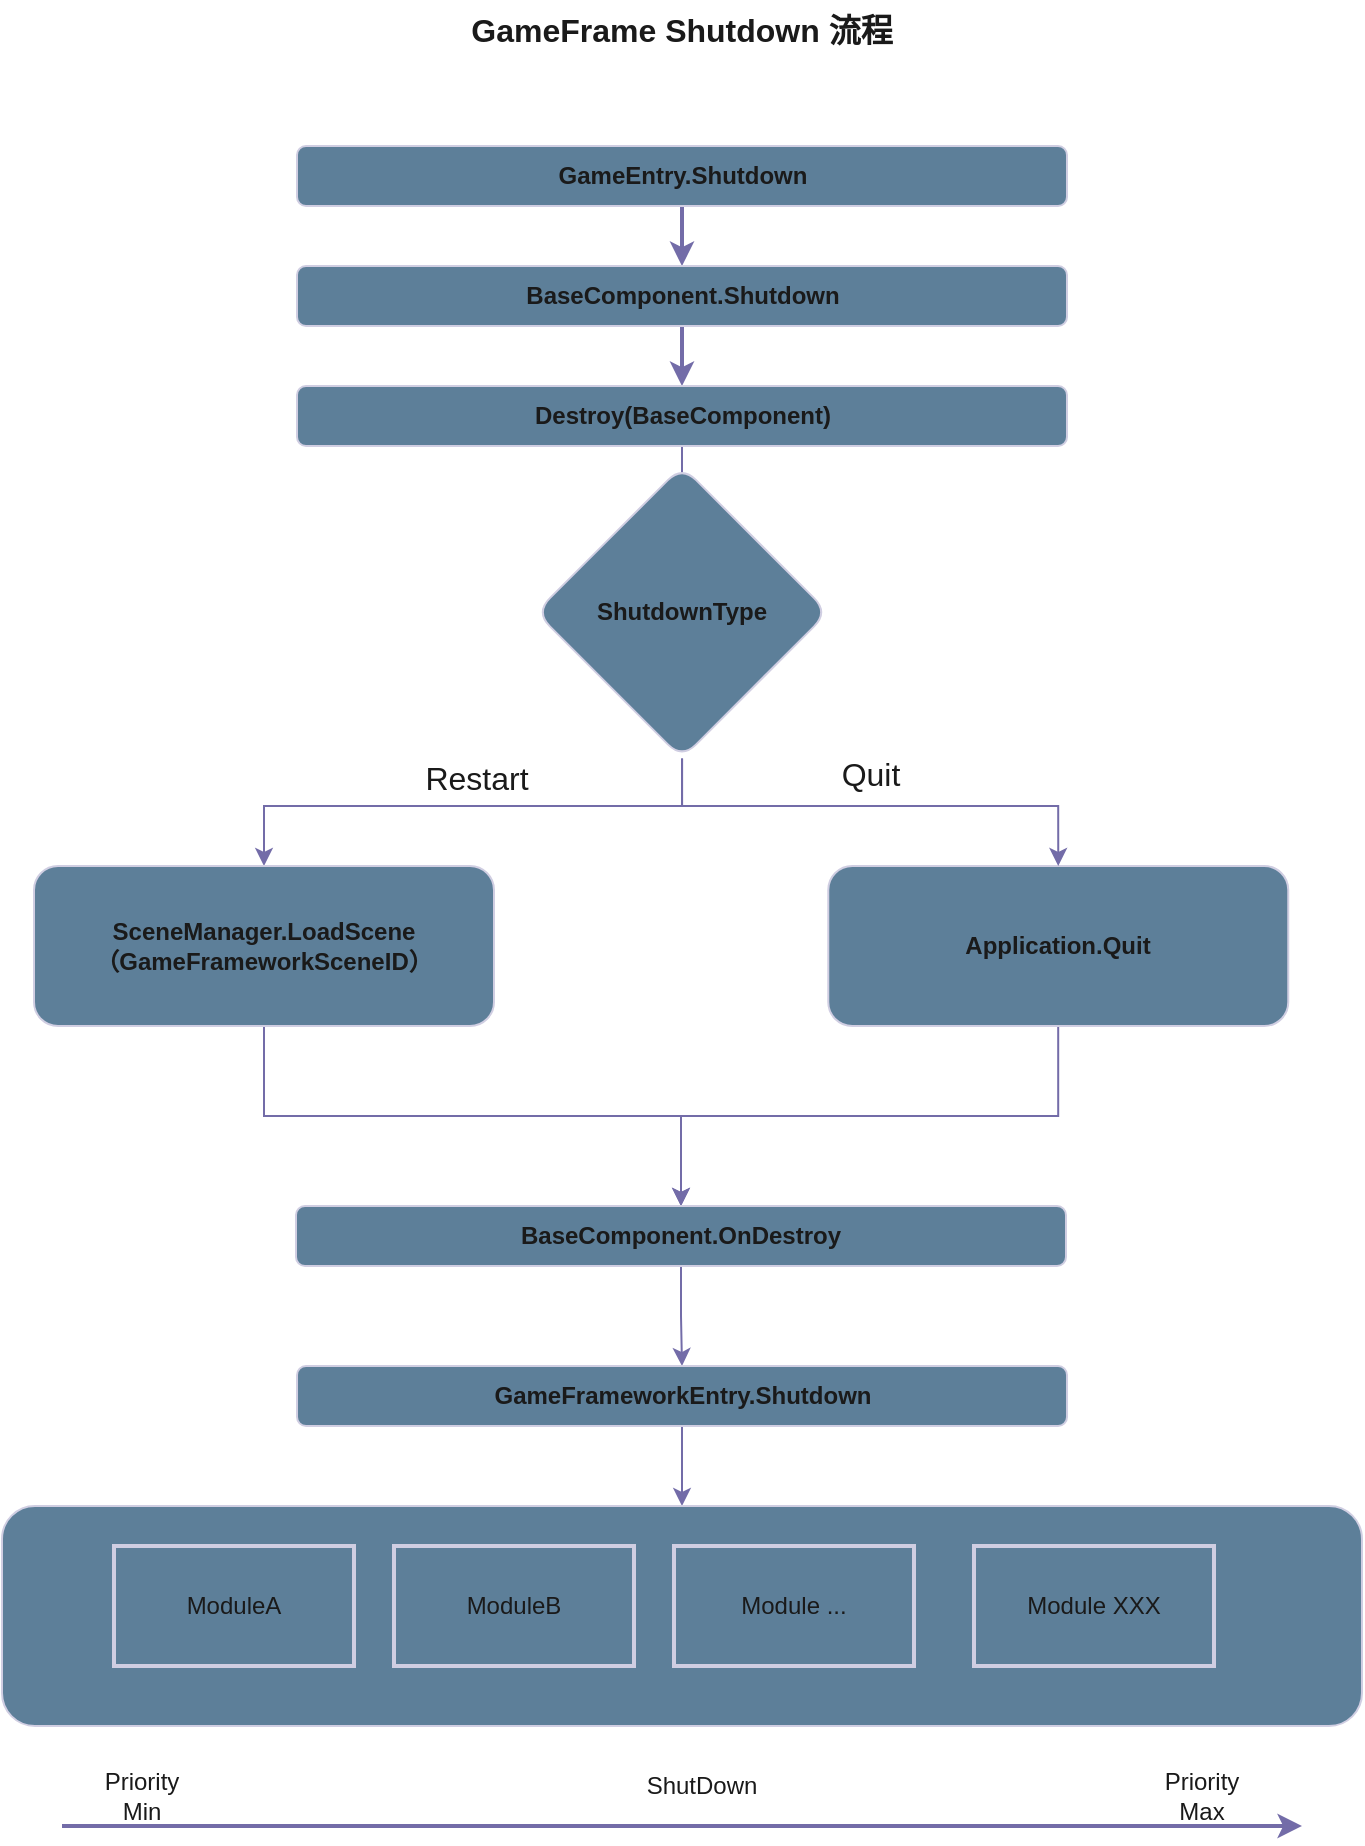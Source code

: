 <mxfile version="22.1.21" type="github">
  <diagram name="第 1 页" id="Tedosu7afwNG7RKQk8Hq">
    <mxGraphModel dx="1343" dy="707" grid="1" gridSize="10" guides="1" tooltips="1" connect="1" arrows="1" fold="1" page="1" pageScale="1" pageWidth="827" pageHeight="1169" math="0" shadow="0">
      <root>
        <mxCell id="0" />
        <mxCell id="1" parent="0" />
        <mxCell id="3FuoSJt0fEVnfwObl9US-1" value="GameFrame Shutdown&amp;nbsp;流程" style="text;html=1;align=center;verticalAlign=middle;whiteSpace=wrap;rounded=1;labelBackgroundColor=none;fontStyle=1;fontSize=16;strokeWidth=2;fontColor=#1A1A1A;strokeColor=none;" vertex="1" parent="1">
          <mxGeometry x="292" y="7" width="244" height="30" as="geometry" />
        </mxCell>
        <mxCell id="3FuoSJt0fEVnfwObl9US-2" value="" style="edgeStyle=orthogonalEdgeStyle;rounded=0;orthogonalLoop=1;jettySize=auto;html=1;entryX=0.5;entryY=0;entryDx=0;entryDy=0;labelBackgroundColor=none;fontColor=default;strokeWidth=2;strokeColor=#736CA8;" edge="1" parent="1" source="3FuoSJt0fEVnfwObl9US-3" target="3FuoSJt0fEVnfwObl9US-5">
          <mxGeometry relative="1" as="geometry" />
        </mxCell>
        <mxCell id="3FuoSJt0fEVnfwObl9US-3" value="GameEntry.Shutdown" style="rounded=1;whiteSpace=wrap;html=1;labelBackgroundColor=none;fontStyle=1;strokeWidth=1;fontColor=#1A1A1A;strokeColor=#D0CEE2;fillColor=#5D7F99;" vertex="1" parent="1">
          <mxGeometry x="221.5" y="80" width="385" height="30" as="geometry" />
        </mxCell>
        <mxCell id="3FuoSJt0fEVnfwObl9US-4" value="" style="edgeStyle=orthogonalEdgeStyle;rounded=0;orthogonalLoop=1;jettySize=auto;html=1;labelBackgroundColor=none;fontColor=default;strokeWidth=2;strokeColor=#736CA8;" edge="1" parent="1" source="3FuoSJt0fEVnfwObl9US-5" target="3FuoSJt0fEVnfwObl9US-7">
          <mxGeometry relative="1" as="geometry" />
        </mxCell>
        <mxCell id="3FuoSJt0fEVnfwObl9US-5" value="BaseComponent.Shutdown" style="rounded=1;whiteSpace=wrap;html=1;labelBackgroundColor=none;fontStyle=1;strokeWidth=1;fontColor=#1A1A1A;strokeColor=#D0CEE2;fillColor=#5D7F99;" vertex="1" parent="1">
          <mxGeometry x="221.5" y="140" width="385" height="30" as="geometry" />
        </mxCell>
        <mxCell id="3FuoSJt0fEVnfwObl9US-21" value="" style="edgeStyle=orthogonalEdgeStyle;rounded=0;orthogonalLoop=1;jettySize=auto;html=1;labelBackgroundColor=none;strokeColor=#736CA8;fontColor=default;" edge="1" parent="1" source="3FuoSJt0fEVnfwObl9US-7" target="3FuoSJt0fEVnfwObl9US-20">
          <mxGeometry relative="1" as="geometry" />
        </mxCell>
        <mxCell id="3FuoSJt0fEVnfwObl9US-7" value="Destroy(BaseComponent)" style="rounded=1;whiteSpace=wrap;html=1;labelBackgroundColor=none;fontStyle=1;strokeWidth=1;fontColor=#1A1A1A;strokeColor=#D0CEE2;fillColor=#5D7F99;" vertex="1" parent="1">
          <mxGeometry x="221.5" y="200" width="385" height="30" as="geometry" />
        </mxCell>
        <mxCell id="3FuoSJt0fEVnfwObl9US-25" value="" style="edgeStyle=orthogonalEdgeStyle;rounded=0;orthogonalLoop=1;jettySize=auto;html=1;strokeColor=#736CA8;fontColor=#1A1A1A;" edge="1" parent="1" source="3FuoSJt0fEVnfwObl9US-20" target="3FuoSJt0fEVnfwObl9US-22">
          <mxGeometry relative="1" as="geometry">
            <mxPoint x="247.755" y="323.1" as="targetPoint" />
            <Array as="points">
              <mxPoint x="414" y="410" />
              <mxPoint x="205" y="410" />
            </Array>
          </mxGeometry>
        </mxCell>
        <mxCell id="3FuoSJt0fEVnfwObl9US-27" value="Restart" style="edgeLabel;html=1;align=center;verticalAlign=middle;resizable=0;points=[];fontColor=#1A1A1A;fontSize=16;" vertex="1" connectable="0" parent="3FuoSJt0fEVnfwObl9US-25">
          <mxGeometry x="-0.029" y="1" relative="1" as="geometry">
            <mxPoint y="-15" as="offset" />
          </mxGeometry>
        </mxCell>
        <mxCell id="3FuoSJt0fEVnfwObl9US-20" value="ShutdownType" style="rhombus;whiteSpace=wrap;html=1;fillColor=#5D7F99;strokeColor=#D0CEE2;fontColor=#1A1A1A;rounded=1;labelBackgroundColor=none;fontStyle=1;strokeWidth=1;" vertex="1" parent="1">
          <mxGeometry x="340.88" y="240" width="146.25" height="146.25" as="geometry" />
        </mxCell>
        <mxCell id="3FuoSJt0fEVnfwObl9US-33" value="" style="edgeStyle=orthogonalEdgeStyle;rounded=0;orthogonalLoop=1;jettySize=auto;html=1;strokeColor=#736CA8;fontColor=#1A1A1A;" edge="1" parent="1" source="3FuoSJt0fEVnfwObl9US-22" target="3FuoSJt0fEVnfwObl9US-32">
          <mxGeometry relative="1" as="geometry" />
        </mxCell>
        <mxCell id="3FuoSJt0fEVnfwObl9US-22" value="SceneManager.LoadScene（GameFrameworkSceneID）" style="rounded=1;whiteSpace=wrap;html=1;labelBackgroundColor=none;fontStyle=1;strokeWidth=1;fontColor=#1A1A1A;strokeColor=#D0CEE2;fillColor=#5D7F99;" vertex="1" parent="1">
          <mxGeometry x="90" y="440" width="230" height="80" as="geometry" />
        </mxCell>
        <mxCell id="3FuoSJt0fEVnfwObl9US-34" value="" style="edgeStyle=orthogonalEdgeStyle;rounded=0;orthogonalLoop=1;jettySize=auto;html=1;strokeColor=#736CA8;fontColor=#1A1A1A;" edge="1" parent="1" source="3FuoSJt0fEVnfwObl9US-23" target="3FuoSJt0fEVnfwObl9US-32">
          <mxGeometry relative="1" as="geometry" />
        </mxCell>
        <mxCell id="3FuoSJt0fEVnfwObl9US-23" value="Application.Quit" style="rounded=1;whiteSpace=wrap;html=1;labelBackgroundColor=none;fontStyle=1;strokeWidth=1;fontColor=#1A1A1A;strokeColor=#D0CEE2;fillColor=#5D7F99;" vertex="1" parent="1">
          <mxGeometry x="487.13" y="440" width="230" height="80" as="geometry" />
        </mxCell>
        <mxCell id="3FuoSJt0fEVnfwObl9US-30" value="" style="edgeStyle=orthogonalEdgeStyle;rounded=0;orthogonalLoop=1;jettySize=auto;html=1;strokeColor=#736CA8;fontColor=#1A1A1A;entryX=0.5;entryY=0;entryDx=0;entryDy=0;exitX=0.5;exitY=1;exitDx=0;exitDy=0;" edge="1" parent="1" source="3FuoSJt0fEVnfwObl9US-20" target="3FuoSJt0fEVnfwObl9US-23">
          <mxGeometry relative="1" as="geometry">
            <mxPoint x="815.5" y="386" as="sourcePoint" />
            <mxPoint x="606.5" y="430" as="targetPoint" />
            <Array as="points">
              <mxPoint x="414" y="410" />
              <mxPoint x="602" y="410" />
            </Array>
          </mxGeometry>
        </mxCell>
        <mxCell id="3FuoSJt0fEVnfwObl9US-31" value="Quit" style="edgeLabel;html=1;align=center;verticalAlign=middle;resizable=0;points=[];fontColor=#1A1A1A;fontSize=16;" vertex="1" connectable="0" parent="3FuoSJt0fEVnfwObl9US-30">
          <mxGeometry x="-0.029" y="1" relative="1" as="geometry">
            <mxPoint y="-15" as="offset" />
          </mxGeometry>
        </mxCell>
        <mxCell id="3FuoSJt0fEVnfwObl9US-36" value="" style="edgeStyle=orthogonalEdgeStyle;rounded=0;orthogonalLoop=1;jettySize=auto;html=1;strokeColor=#736CA8;fontColor=#1A1A1A;" edge="1" parent="1" source="3FuoSJt0fEVnfwObl9US-32" target="3FuoSJt0fEVnfwObl9US-35">
          <mxGeometry relative="1" as="geometry" />
        </mxCell>
        <mxCell id="3FuoSJt0fEVnfwObl9US-32" value="BaseComponent.OnDestroy" style="rounded=1;whiteSpace=wrap;html=1;labelBackgroundColor=none;fontStyle=1;strokeWidth=1;fontColor=#1A1A1A;strokeColor=#D0CEE2;fillColor=#5D7F99;" vertex="1" parent="1">
          <mxGeometry x="221" y="610" width="385" height="30" as="geometry" />
        </mxCell>
        <mxCell id="3FuoSJt0fEVnfwObl9US-48" value="" style="edgeStyle=orthogonalEdgeStyle;rounded=0;orthogonalLoop=1;jettySize=auto;html=1;strokeColor=#736CA8;fontColor=#1A1A1A;entryX=0.5;entryY=0;entryDx=0;entryDy=0;" edge="1" parent="1" source="3FuoSJt0fEVnfwObl9US-35" target="3FuoSJt0fEVnfwObl9US-38">
          <mxGeometry relative="1" as="geometry" />
        </mxCell>
        <mxCell id="3FuoSJt0fEVnfwObl9US-35" value="GameFrameworkEntry.Shutdown" style="rounded=1;whiteSpace=wrap;html=1;labelBackgroundColor=none;fontStyle=1;strokeWidth=1;fontColor=#1A1A1A;strokeColor=#D0CEE2;fillColor=#5D7F99;" vertex="1" parent="1">
          <mxGeometry x="221.51" y="690" width="385" height="30" as="geometry" />
        </mxCell>
        <mxCell id="3FuoSJt0fEVnfwObl9US-37" value="" style="group" vertex="1" connectable="0" parent="1">
          <mxGeometry x="74" y="760" width="680" height="160" as="geometry" />
        </mxCell>
        <mxCell id="3FuoSJt0fEVnfwObl9US-38" value="" style="rounded=1;whiteSpace=wrap;html=1;labelBackgroundColor=none;fontStyle=1;strokeWidth=1;fontColor=#1A1A1A;strokeColor=#D0CEE2;fillColor=#5D7F99;" vertex="1" parent="3FuoSJt0fEVnfwObl9US-37">
          <mxGeometry width="680" height="110" as="geometry" />
        </mxCell>
        <mxCell id="3FuoSJt0fEVnfwObl9US-39" value="ModuleA" style="rounded=0;whiteSpace=wrap;html=1;labelBackgroundColor=none;strokeWidth=2;fontColor=#1A1A1A;strokeColor=#D0CEE2;fillColor=#5D7F99;" vertex="1" parent="3FuoSJt0fEVnfwObl9US-37">
          <mxGeometry x="56" y="20" width="120" height="60" as="geometry" />
        </mxCell>
        <mxCell id="3FuoSJt0fEVnfwObl9US-40" value="ModuleB" style="rounded=0;whiteSpace=wrap;html=1;labelBackgroundColor=none;strokeWidth=2;fontColor=#1A1A1A;strokeColor=#D0CEE2;fillColor=#5D7F99;" vertex="1" parent="3FuoSJt0fEVnfwObl9US-37">
          <mxGeometry x="196" y="20" width="120" height="60" as="geometry" />
        </mxCell>
        <mxCell id="3FuoSJt0fEVnfwObl9US-41" value="Module ..." style="rounded=0;whiteSpace=wrap;html=1;labelBackgroundColor=none;strokeWidth=2;fontColor=#1A1A1A;strokeColor=#D0CEE2;fillColor=#5D7F99;" vertex="1" parent="3FuoSJt0fEVnfwObl9US-37">
          <mxGeometry x="336" y="20" width="120" height="60" as="geometry" />
        </mxCell>
        <mxCell id="3FuoSJt0fEVnfwObl9US-42" value="Module XXX" style="rounded=0;whiteSpace=wrap;html=1;labelBackgroundColor=none;strokeWidth=2;fontColor=#1A1A1A;strokeColor=#D0CEE2;fillColor=#5D7F99;" vertex="1" parent="3FuoSJt0fEVnfwObl9US-37">
          <mxGeometry x="486" y="20" width="120" height="60" as="geometry" />
        </mxCell>
        <mxCell id="3FuoSJt0fEVnfwObl9US-43" value="" style="group;labelBackgroundColor=none;strokeWidth=2;fontColor=#1A1A1A;strokeColor=none;" vertex="1" connectable="0" parent="3FuoSJt0fEVnfwObl9US-37">
          <mxGeometry x="30" y="130" width="620" height="30" as="geometry" />
        </mxCell>
        <mxCell id="3FuoSJt0fEVnfwObl9US-44" value="" style="endArrow=classic;html=1;rounded=0;labelBackgroundColor=none;fontColor=default;strokeWidth=2;strokeColor=#736CA8;" edge="1" parent="3FuoSJt0fEVnfwObl9US-43">
          <mxGeometry width="50" height="50" relative="1" as="geometry">
            <mxPoint y="30" as="sourcePoint" />
            <mxPoint x="620" y="30" as="targetPoint" />
          </mxGeometry>
        </mxCell>
        <mxCell id="3FuoSJt0fEVnfwObl9US-45" value="ShutDown" style="text;html=1;align=center;verticalAlign=middle;whiteSpace=wrap;rounded=0;labelBackgroundColor=none;strokeWidth=2;fontColor=#1A1A1A;strokeColor=none;" vertex="1" parent="3FuoSJt0fEVnfwObl9US-43">
          <mxGeometry x="290" y="-10" width="60" height="40" as="geometry" />
        </mxCell>
        <mxCell id="3FuoSJt0fEVnfwObl9US-46" value="Priority Min" style="text;html=1;align=center;verticalAlign=middle;whiteSpace=wrap;rounded=0;labelBackgroundColor=none;strokeWidth=2;fontColor=#1A1A1A;strokeColor=none;" vertex="1" parent="3FuoSJt0fEVnfwObl9US-43">
          <mxGeometry x="10" width="60" height="30" as="geometry" />
        </mxCell>
        <mxCell id="3FuoSJt0fEVnfwObl9US-47" value="Priority Max" style="text;html=1;align=center;verticalAlign=middle;whiteSpace=wrap;rounded=0;labelBackgroundColor=none;strokeWidth=2;fontColor=#1A1A1A;strokeColor=none;" vertex="1" parent="3FuoSJt0fEVnfwObl9US-43">
          <mxGeometry x="540" width="60" height="30" as="geometry" />
        </mxCell>
      </root>
    </mxGraphModel>
  </diagram>
</mxfile>
